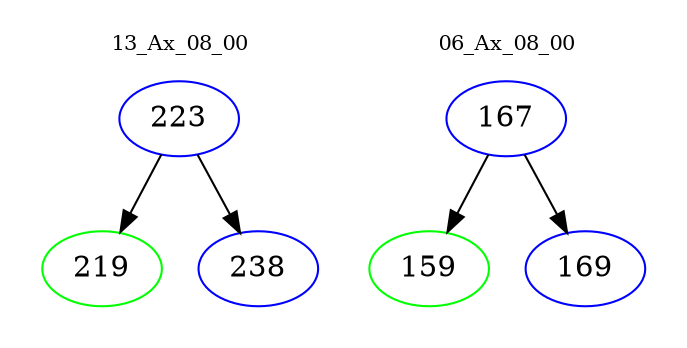 digraph{
subgraph cluster_0 {
color = white
label = "13_Ax_08_00";
fontsize=10;
T0_223 [label="223", color="blue"]
T0_223 -> T0_219 [color="black"]
T0_219 [label="219", color="green"]
T0_223 -> T0_238 [color="black"]
T0_238 [label="238", color="blue"]
}
subgraph cluster_1 {
color = white
label = "06_Ax_08_00";
fontsize=10;
T1_167 [label="167", color="blue"]
T1_167 -> T1_159 [color="black"]
T1_159 [label="159", color="green"]
T1_167 -> T1_169 [color="black"]
T1_169 [label="169", color="blue"]
}
}
